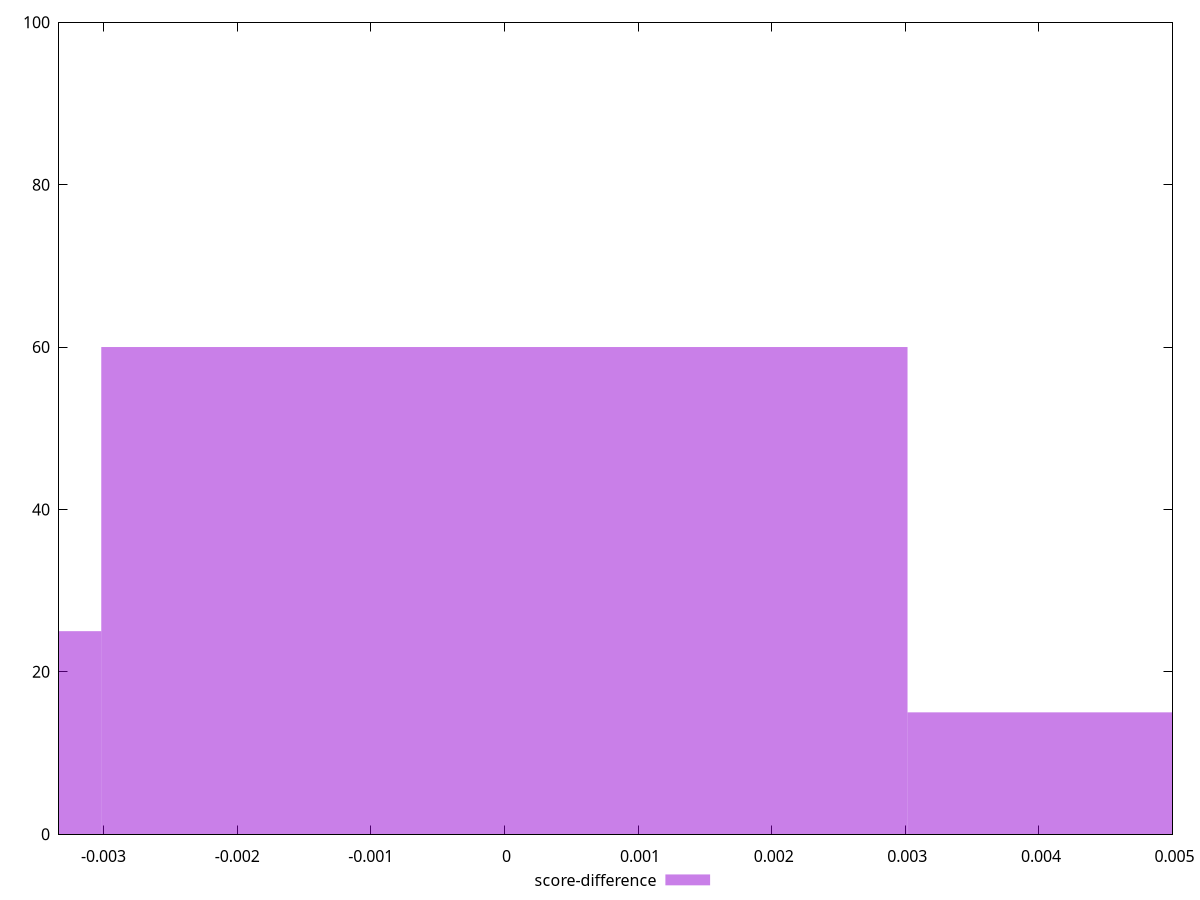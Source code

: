 reset

$scoreDifference <<EOF
0 60
0.006033957635330165 15
-0.006033957635330165 25
EOF

set key outside below
set boxwidth 0.006033957635330165
set xrange [-0.0033333333333332993:0.0050000000000000044]
set yrange [0:100]
set trange [0:100]
set style fill transparent solid 0.5 noborder
set terminal svg size 640, 490 enhanced background rgb 'white'
set output "reprap/uses-http2/samples/pages+cached+noexternal/score-difference/histogram.svg"

plot $scoreDifference title "score-difference" with boxes

reset
